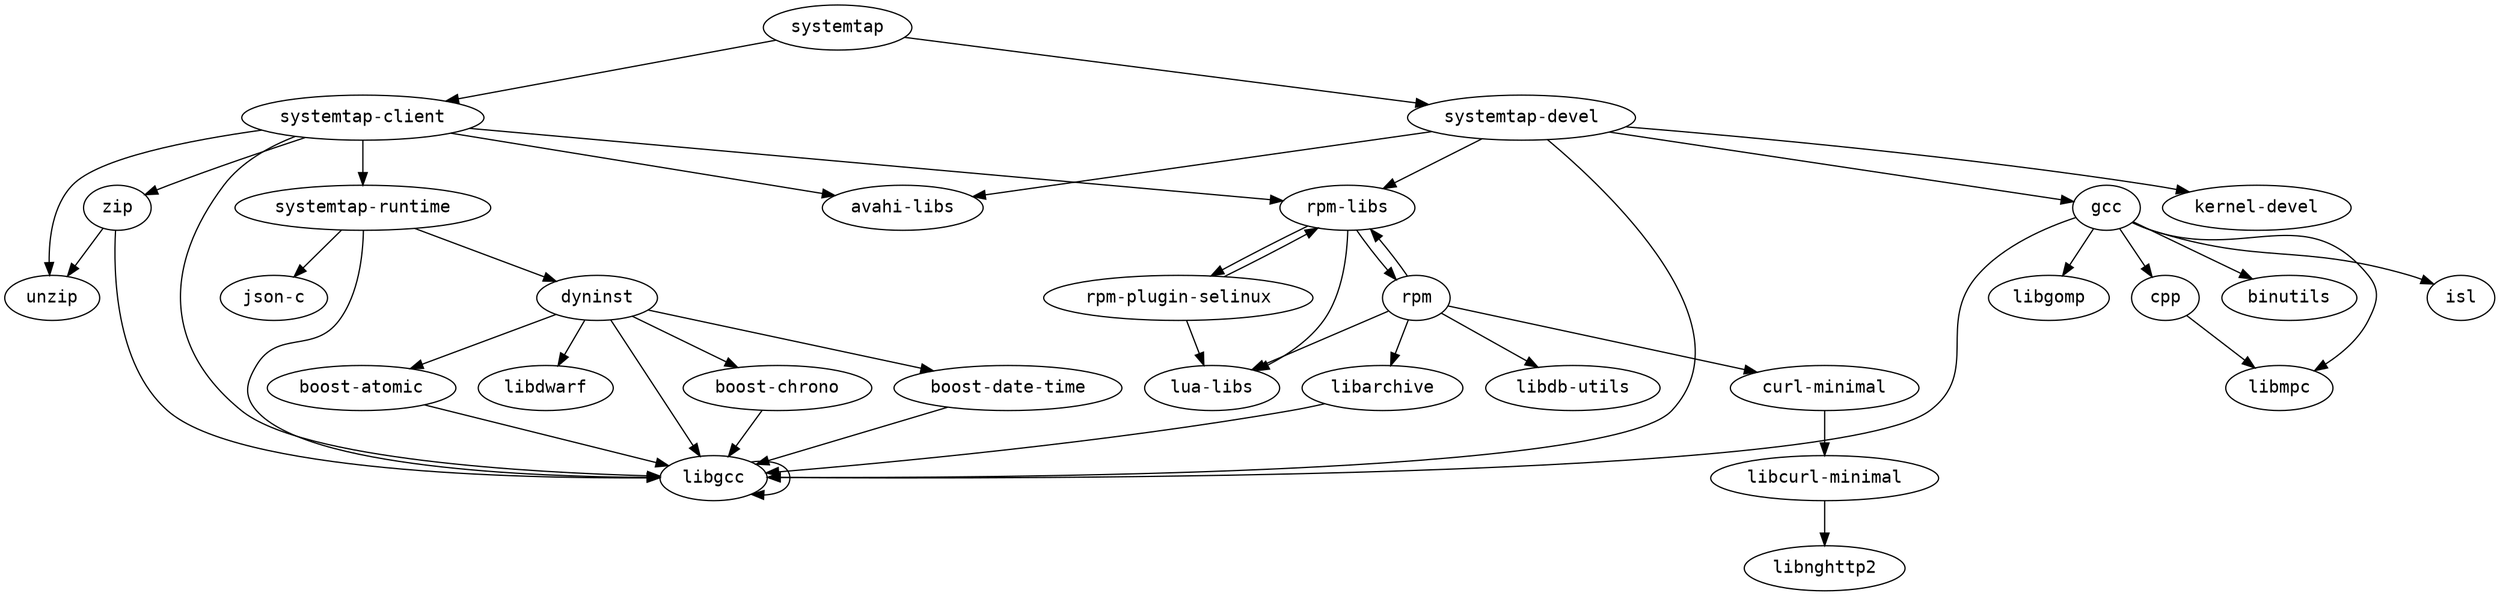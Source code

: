 strict digraph G {
node [fontname=monospace];
  "boost-atomic" -> "libgcc";
  "boost-chrono" -> "libgcc";
  "boost-date-time" -> "libgcc";
  "cpp" -> "libmpc";
  "curl-minimal" -> "libcurl-minimal";
  "dyninst" -> "boost-atomic";
  "dyninst" -> "boost-chrono";
  "dyninst" -> "boost-date-time";
  "dyninst" -> "libdwarf";
  "dyninst" -> "libgcc";
  "gcc" -> "binutils";
  "gcc" -> "cpp";
  "gcc" -> "isl";
  "gcc" -> "libgcc";
  "gcc" -> "libgomp";
  "gcc" -> "libmpc";
  "libarchive" -> "libgcc";
  "libcurl-minimal" -> "libnghttp2";
  "libgcc" -> "libgcc";
  "rpm" -> "curl-minimal";
  "rpm" -> "libarchive";
  "rpm" -> "libdb-utils";
  "rpm-libs" -> "lua-libs";
  "rpm-libs" -> "rpm";
  "rpm-libs" -> "rpm-plugin-selinux";
  "rpm" -> "lua-libs";
  "rpm-plugin-selinux" -> "lua-libs";
  "rpm-plugin-selinux" -> "rpm-libs";
  "rpm" -> "rpm-libs";
  "systemtap-client" -> "avahi-libs";
  "systemtap-client" -> "libgcc";
  "systemtap-client" -> "rpm-libs";
  "systemtap-client" -> "systemtap-runtime";
  "systemtap-client" -> "unzip";
  "systemtap-client" -> "zip";
  "systemtap-devel" -> "avahi-libs";
  "systemtap-devel" -> "gcc";
  "systemtap-devel" -> "kernel-devel";
  "systemtap-devel" -> "libgcc";
  "systemtap-devel" -> "rpm-libs";
  "systemtap-runtime" -> "dyninst";
  "systemtap-runtime" -> "json-c";
  "systemtap-runtime" -> "libgcc";
  "systemtap" -> "systemtap-client";
  "systemtap" -> "systemtap-devel";
  "zip" -> "libgcc";
  "zip" -> "unzip";
}
